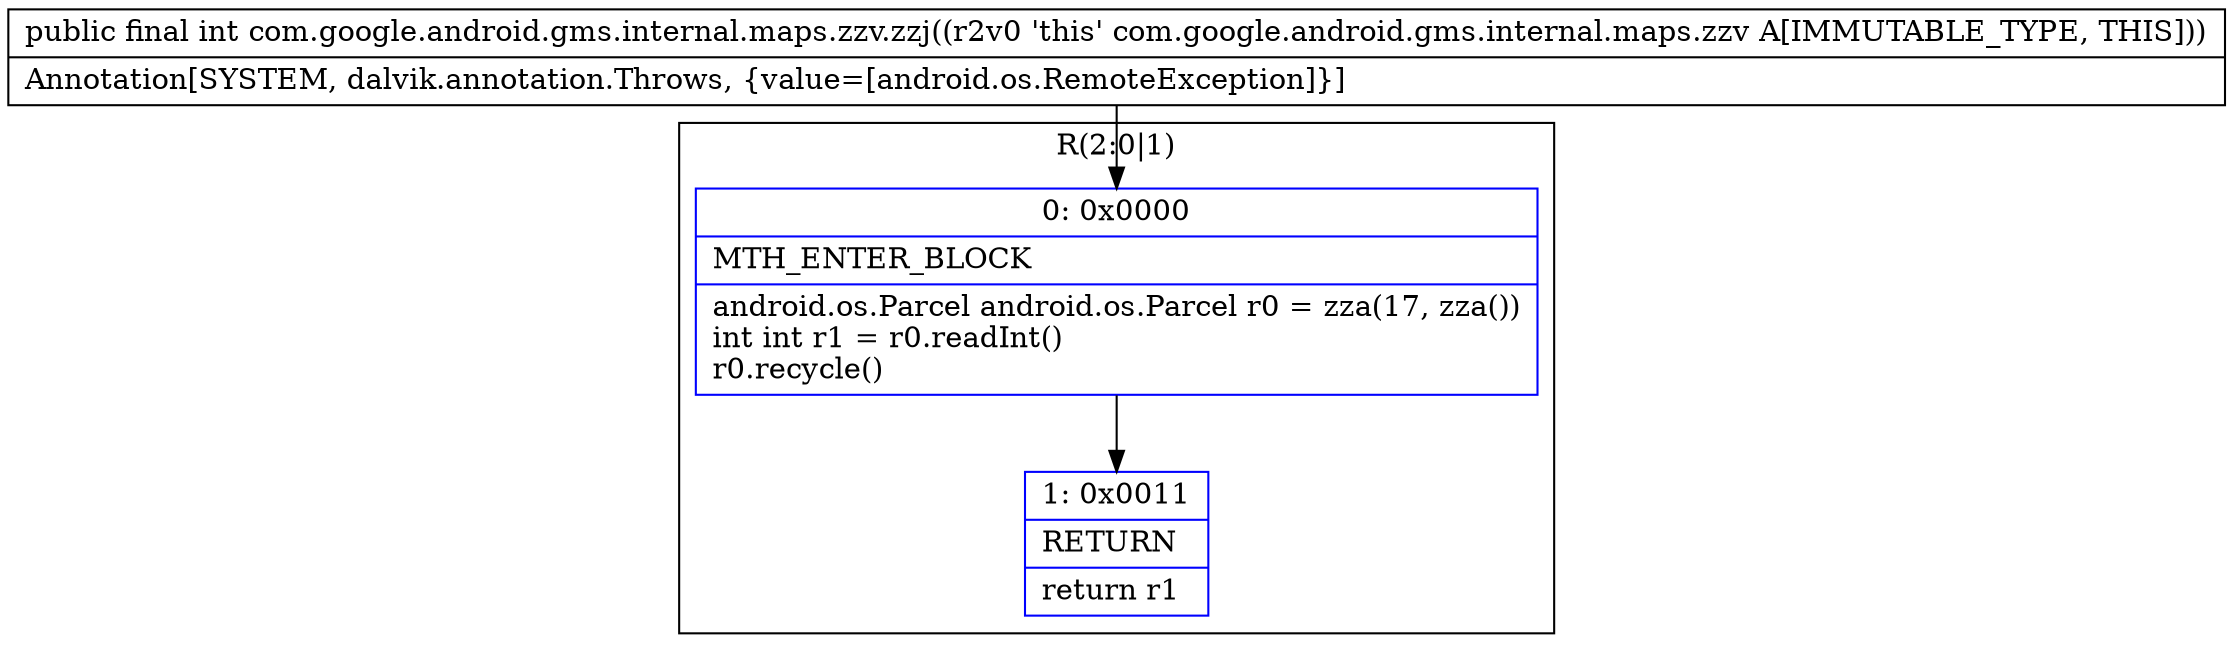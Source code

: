 digraph "CFG forcom.google.android.gms.internal.maps.zzv.zzj()I" {
subgraph cluster_Region_68171418 {
label = "R(2:0|1)";
node [shape=record,color=blue];
Node_0 [shape=record,label="{0\:\ 0x0000|MTH_ENTER_BLOCK\l|android.os.Parcel android.os.Parcel r0 = zza(17, zza())\lint int r1 = r0.readInt()\lr0.recycle()\l}"];
Node_1 [shape=record,label="{1\:\ 0x0011|RETURN\l|return r1\l}"];
}
MethodNode[shape=record,label="{public final int com.google.android.gms.internal.maps.zzv.zzj((r2v0 'this' com.google.android.gms.internal.maps.zzv A[IMMUTABLE_TYPE, THIS]))  | Annotation[SYSTEM, dalvik.annotation.Throws, \{value=[android.os.RemoteException]\}]\l}"];
MethodNode -> Node_0;
Node_0 -> Node_1;
}


